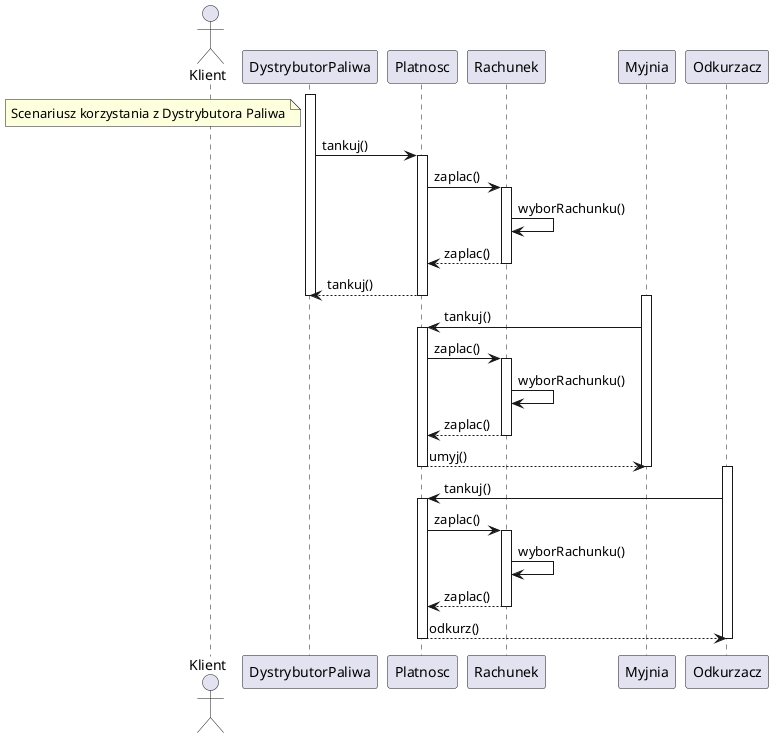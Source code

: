 @startuml

actor Klient
note left DystrybutorPaliwa: Scenariusz korzystania z Dystrybutora Paliwa

activate DystrybutorPaliwa
DystrybutorPaliwa -> Platnosc : tankuj()

    activate Platnosc
        Platnosc -> Rachunek : zaplac()
    
        activate Rachunek
        Rachunek -> Rachunek : wyborRachunku()
    
        return zaplac()
    
    return tankuj()

deactivate DystrybutorPaliwa
deactivate Rachunek
deactivate Platnosc

activate Myjnia
Myjnia -> Platnosc : tankuj()

    activate Platnosc
        Platnosc -> Rachunek : zaplac()
    
        activate Rachunek
        Rachunek -> Rachunek : wyborRachunku()
    
        return zaplac()
    
    return umyj()

deactivate Myjnia
deactivate Rachunek
deactivate Platnosc

activate Odkurzacz
Odkurzacz -> Platnosc : tankuj()

    activate Platnosc
        Platnosc -> Rachunek : zaplac()
    
        activate Rachunek
        Rachunek -> Rachunek : wyborRachunku()
    
        return zaplac()
    
    return odkurz()

deactivate Odkurzacz
deactivate Rachunek
deactivate Platnosc

@enduml